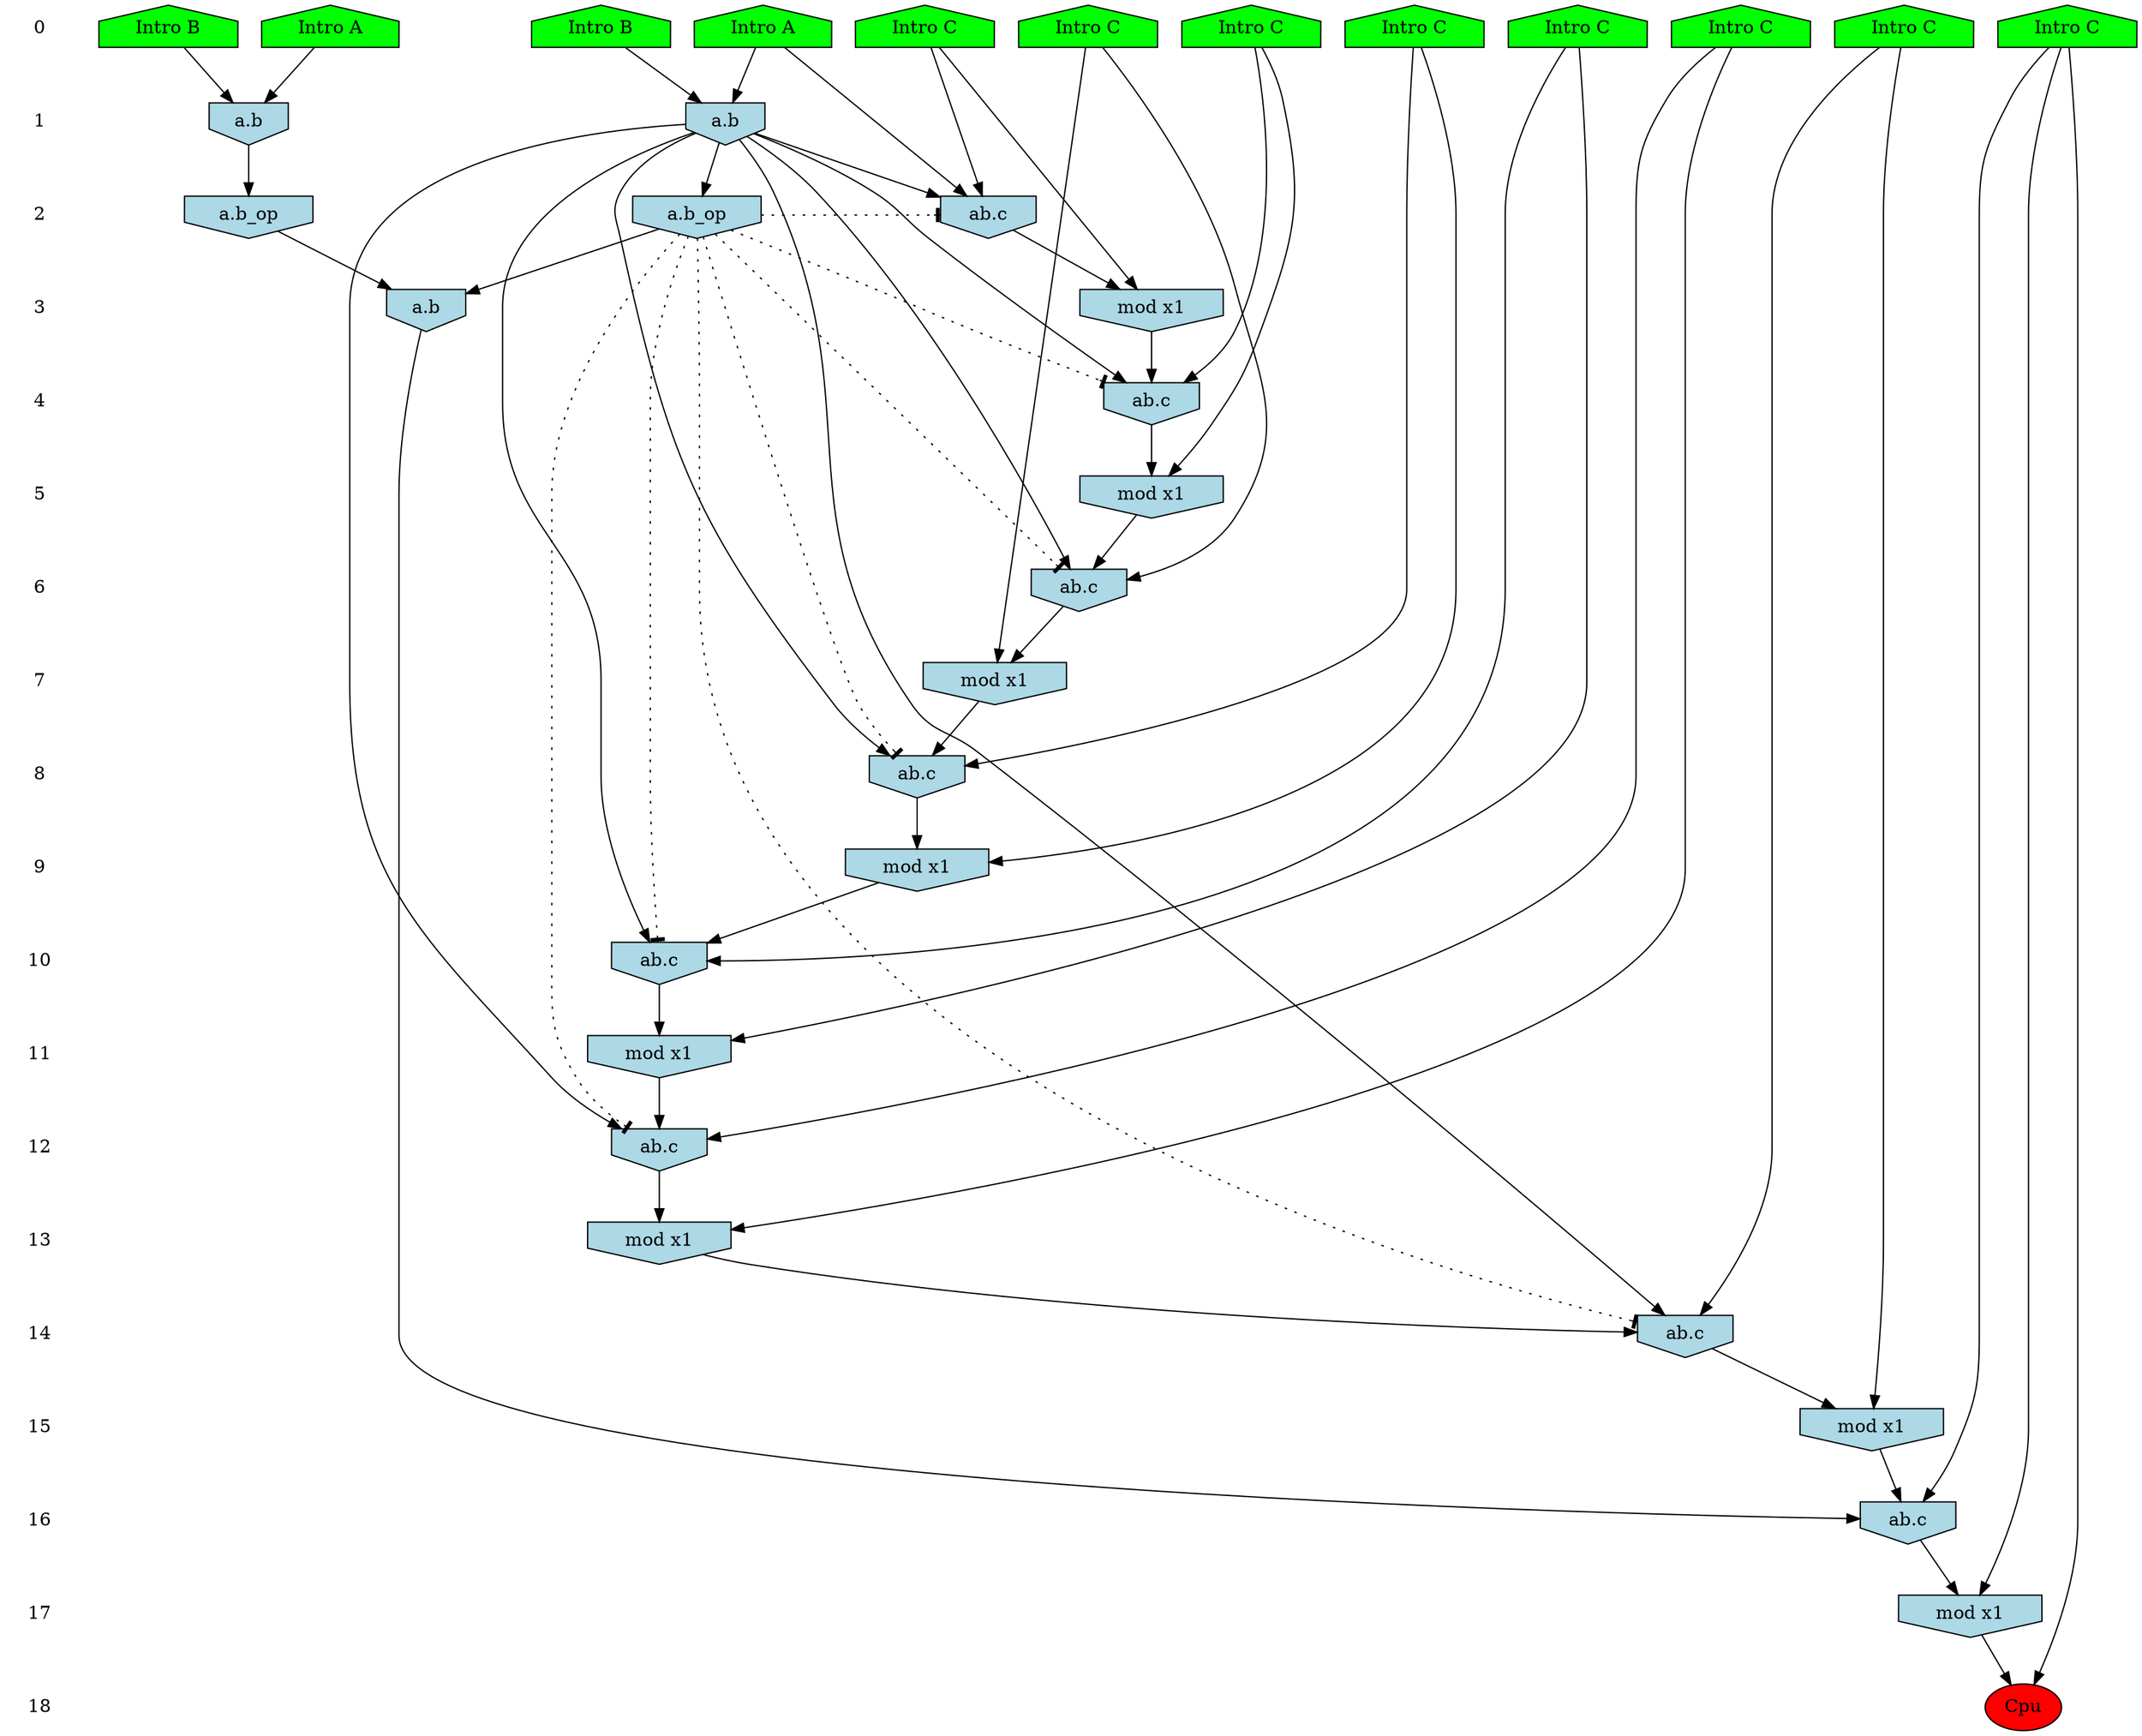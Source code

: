 /* Compression of 2 causal flows obtained in average at 1.944772E+01 t.u */
/* Compressed causal flows were: [3404;3719] */
digraph G{
 ranksep=.5 ; 
{ rank = same ; "0" [shape=plaintext] ; node_1 [label ="Intro B", shape=house, style=filled, fillcolor=green] ;
node_2 [label ="Intro B", shape=house, style=filled, fillcolor=green] ;
node_3 [label ="Intro A", shape=house, style=filled, fillcolor=green] ;
node_4 [label ="Intro A", shape=house, style=filled, fillcolor=green] ;
node_5 [label ="Intro C", shape=house, style=filled, fillcolor=green] ;
node_6 [label ="Intro C", shape=house, style=filled, fillcolor=green] ;
node_7 [label ="Intro C", shape=house, style=filled, fillcolor=green] ;
node_8 [label ="Intro C", shape=house, style=filled, fillcolor=green] ;
node_9 [label ="Intro C", shape=house, style=filled, fillcolor=green] ;
node_10 [label ="Intro C", shape=house, style=filled, fillcolor=green] ;
node_11 [label ="Intro C", shape=house, style=filled, fillcolor=green] ;
node_12 [label ="Intro C", shape=house, style=filled, fillcolor=green] ;
}
{ rank = same ; "1" [shape=plaintext] ; node_13 [label="a.b", shape=invhouse, style=filled, fillcolor = lightblue] ;
node_16 [label="a.b", shape=invhouse, style=filled, fillcolor = lightblue] ;
}
{ rank = same ; "2" [shape=plaintext] ; node_14 [label="ab.c", shape=invhouse, style=filled, fillcolor = lightblue] ;
node_28 [label="a.b_op", shape=invhouse, style=filled, fillcolor = lightblue] ;
node_30 [label="a.b_op", shape=invhouse, style=filled, fillcolor = lightblue] ;
}
{ rank = same ; "3" [shape=plaintext] ; node_15 [label="mod x1", shape=invhouse, style=filled, fillcolor = lightblue] ;
node_31 [label="a.b", shape=invhouse, style=filled, fillcolor = lightblue] ;
}
{ rank = same ; "4" [shape=plaintext] ; node_17 [label="ab.c", shape=invhouse, style=filled, fillcolor = lightblue] ;
}
{ rank = same ; "5" [shape=plaintext] ; node_18 [label="mod x1", shape=invhouse, style=filled, fillcolor = lightblue] ;
}
{ rank = same ; "6" [shape=plaintext] ; node_19 [label="ab.c", shape=invhouse, style=filled, fillcolor = lightblue] ;
}
{ rank = same ; "7" [shape=plaintext] ; node_20 [label="mod x1", shape=invhouse, style=filled, fillcolor = lightblue] ;
}
{ rank = same ; "8" [shape=plaintext] ; node_21 [label="ab.c", shape=invhouse, style=filled, fillcolor = lightblue] ;
}
{ rank = same ; "9" [shape=plaintext] ; node_22 [label="mod x1", shape=invhouse, style=filled, fillcolor = lightblue] ;
}
{ rank = same ; "10" [shape=plaintext] ; node_23 [label="ab.c", shape=invhouse, style=filled, fillcolor = lightblue] ;
}
{ rank = same ; "11" [shape=plaintext] ; node_24 [label="mod x1", shape=invhouse, style=filled, fillcolor = lightblue] ;
}
{ rank = same ; "12" [shape=plaintext] ; node_25 [label="ab.c", shape=invhouse, style=filled, fillcolor = lightblue] ;
}
{ rank = same ; "13" [shape=plaintext] ; node_26 [label="mod x1", shape=invhouse, style=filled, fillcolor = lightblue] ;
}
{ rank = same ; "14" [shape=plaintext] ; node_27 [label="ab.c", shape=invhouse, style=filled, fillcolor = lightblue] ;
}
{ rank = same ; "15" [shape=plaintext] ; node_29 [label="mod x1", shape=invhouse, style=filled, fillcolor = lightblue] ;
}
{ rank = same ; "16" [shape=plaintext] ; node_32 [label="ab.c", shape=invhouse, style=filled, fillcolor = lightblue] ;
}
{ rank = same ; "17" [shape=plaintext] ; node_33 [label="mod x1", shape=invhouse, style=filled, fillcolor = lightblue] ;
}
{ rank = same ; "18" [shape=plaintext] ; node_34 [label ="Cpu", style=filled, fillcolor=red] ;
}
"0" -> "1" [style="invis"]; 
"1" -> "2" [style="invis"]; 
"2" -> "3" [style="invis"]; 
"3" -> "4" [style="invis"]; 
"4" -> "5" [style="invis"]; 
"5" -> "6" [style="invis"]; 
"6" -> "7" [style="invis"]; 
"7" -> "8" [style="invis"]; 
"8" -> "9" [style="invis"]; 
"9" -> "10" [style="invis"]; 
"10" -> "11" [style="invis"]; 
"11" -> "12" [style="invis"]; 
"12" -> "13" [style="invis"]; 
"13" -> "14" [style="invis"]; 
"14" -> "15" [style="invis"]; 
"15" -> "16" [style="invis"]; 
"16" -> "17" [style="invis"]; 
"17" -> "18" [style="invis"]; 
node_1 -> node_13
node_4 -> node_13
node_4 -> node_14
node_9 -> node_14
node_13 -> node_14
node_9 -> node_15
node_14 -> node_15
node_2 -> node_16
node_3 -> node_16
node_7 -> node_17
node_13 -> node_17
node_15 -> node_17
node_7 -> node_18
node_17 -> node_18
node_11 -> node_19
node_13 -> node_19
node_18 -> node_19
node_11 -> node_20
node_19 -> node_20
node_6 -> node_21
node_13 -> node_21
node_20 -> node_21
node_6 -> node_22
node_21 -> node_22
node_5 -> node_23
node_13 -> node_23
node_22 -> node_23
node_5 -> node_24
node_23 -> node_24
node_8 -> node_25
node_13 -> node_25
node_24 -> node_25
node_8 -> node_26
node_25 -> node_26
node_10 -> node_27
node_13 -> node_27
node_26 -> node_27
node_13 -> node_28
node_10 -> node_29
node_27 -> node_29
node_16 -> node_30
node_28 -> node_31
node_30 -> node_31
node_12 -> node_32
node_29 -> node_32
node_31 -> node_32
node_12 -> node_33
node_32 -> node_33
node_12 -> node_34
node_33 -> node_34
node_28 -> node_23 [style=dotted, arrowhead = tee] 
node_28 -> node_25 [style=dotted, arrowhead = tee] 
node_28 -> node_27 [style=dotted, arrowhead = tee] 
node_28 -> node_21 [style=dotted, arrowhead = tee] 
node_28 -> node_19 [style=dotted, arrowhead = tee] 
node_28 -> node_17 [style=dotted, arrowhead = tee] 
node_28 -> node_14 [style=dotted, arrowhead = tee] 
}
/*
 Dot generation time: 0.000291
*/